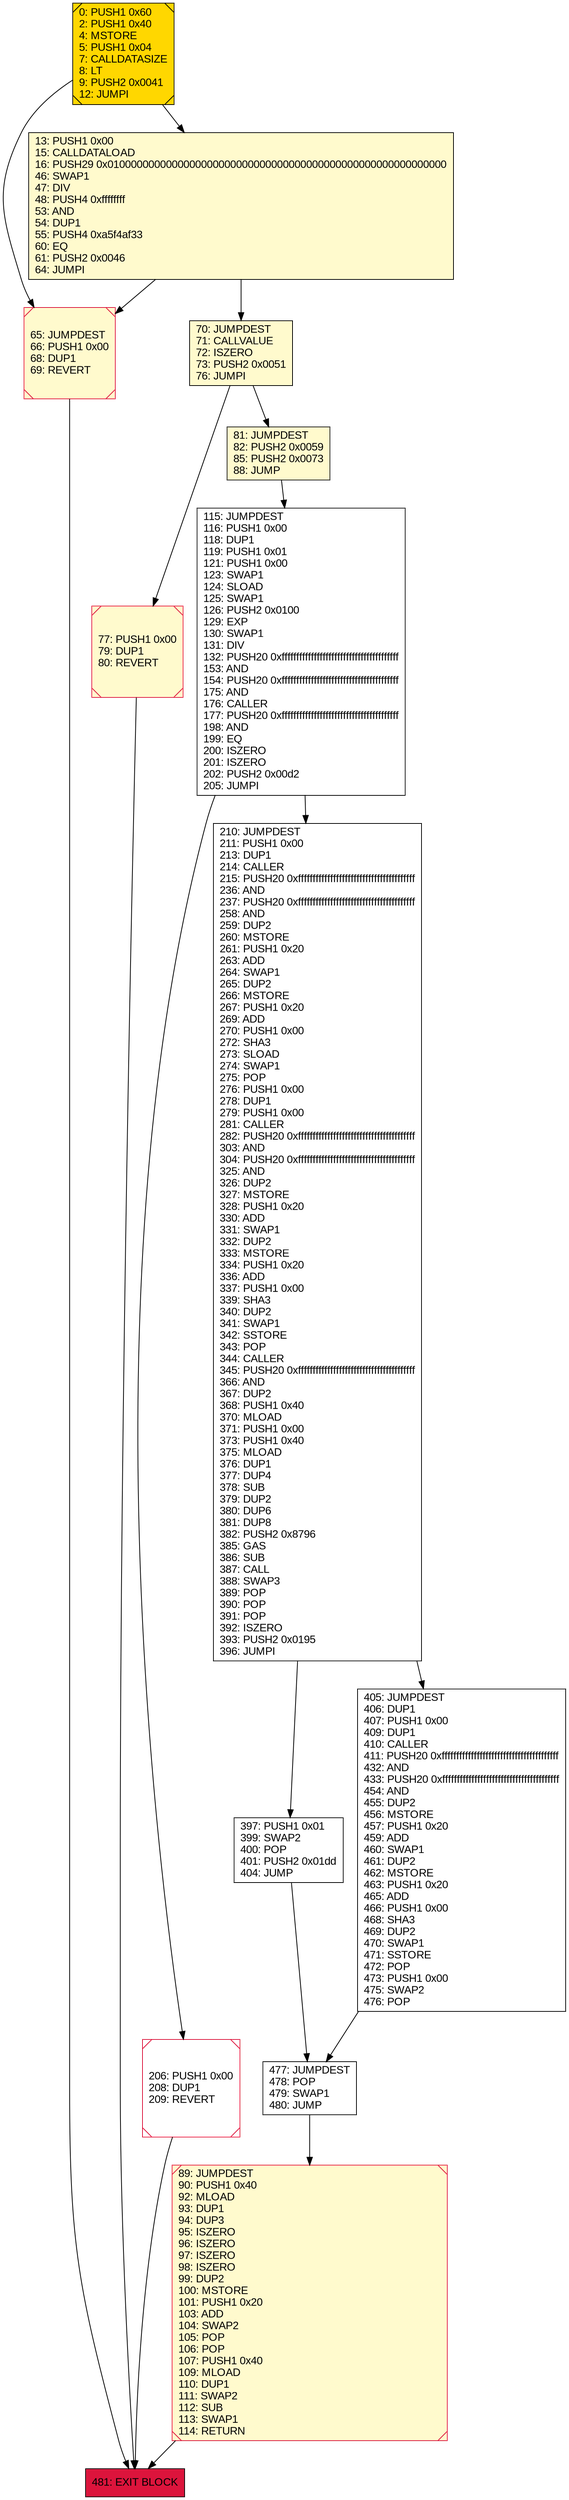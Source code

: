 digraph G {
bgcolor=transparent rankdir=UD;
node [shape=box style=filled color=black fillcolor=white fontname=arial fontcolor=black];
481 [label="481: EXIT BLOCK\l" fillcolor=crimson ];
65 [label="65: JUMPDEST\l66: PUSH1 0x00\l68: DUP1\l69: REVERT\l" fillcolor=lemonchiffon shape=Msquare color=crimson ];
89 [label="89: JUMPDEST\l90: PUSH1 0x40\l92: MLOAD\l93: DUP1\l94: DUP3\l95: ISZERO\l96: ISZERO\l97: ISZERO\l98: ISZERO\l99: DUP2\l100: MSTORE\l101: PUSH1 0x20\l103: ADD\l104: SWAP2\l105: POP\l106: POP\l107: PUSH1 0x40\l109: MLOAD\l110: DUP1\l111: SWAP2\l112: SUB\l113: SWAP1\l114: RETURN\l" fillcolor=lemonchiffon shape=Msquare color=crimson ];
13 [label="13: PUSH1 0x00\l15: CALLDATALOAD\l16: PUSH29 0x0100000000000000000000000000000000000000000000000000000000\l46: SWAP1\l47: DIV\l48: PUSH4 0xffffffff\l53: AND\l54: DUP1\l55: PUSH4 0xa5f4af33\l60: EQ\l61: PUSH2 0x0046\l64: JUMPI\l" fillcolor=lemonchiffon ];
77 [label="77: PUSH1 0x00\l79: DUP1\l80: REVERT\l" fillcolor=lemonchiffon shape=Msquare color=crimson ];
397 [label="397: PUSH1 0x01\l399: SWAP2\l400: POP\l401: PUSH2 0x01dd\l404: JUMP\l" ];
477 [label="477: JUMPDEST\l478: POP\l479: SWAP1\l480: JUMP\l" ];
206 [label="206: PUSH1 0x00\l208: DUP1\l209: REVERT\l" shape=Msquare color=crimson ];
405 [label="405: JUMPDEST\l406: DUP1\l407: PUSH1 0x00\l409: DUP1\l410: CALLER\l411: PUSH20 0xffffffffffffffffffffffffffffffffffffffff\l432: AND\l433: PUSH20 0xffffffffffffffffffffffffffffffffffffffff\l454: AND\l455: DUP2\l456: MSTORE\l457: PUSH1 0x20\l459: ADD\l460: SWAP1\l461: DUP2\l462: MSTORE\l463: PUSH1 0x20\l465: ADD\l466: PUSH1 0x00\l468: SHA3\l469: DUP2\l470: SWAP1\l471: SSTORE\l472: POP\l473: PUSH1 0x00\l475: SWAP2\l476: POP\l" ];
81 [label="81: JUMPDEST\l82: PUSH2 0x0059\l85: PUSH2 0x0073\l88: JUMP\l" fillcolor=lemonchiffon ];
0 [label="0: PUSH1 0x60\l2: PUSH1 0x40\l4: MSTORE\l5: PUSH1 0x04\l7: CALLDATASIZE\l8: LT\l9: PUSH2 0x0041\l12: JUMPI\l" fillcolor=lemonchiffon shape=Msquare fillcolor=gold ];
70 [label="70: JUMPDEST\l71: CALLVALUE\l72: ISZERO\l73: PUSH2 0x0051\l76: JUMPI\l" fillcolor=lemonchiffon ];
115 [label="115: JUMPDEST\l116: PUSH1 0x00\l118: DUP1\l119: PUSH1 0x01\l121: PUSH1 0x00\l123: SWAP1\l124: SLOAD\l125: SWAP1\l126: PUSH2 0x0100\l129: EXP\l130: SWAP1\l131: DIV\l132: PUSH20 0xffffffffffffffffffffffffffffffffffffffff\l153: AND\l154: PUSH20 0xffffffffffffffffffffffffffffffffffffffff\l175: AND\l176: CALLER\l177: PUSH20 0xffffffffffffffffffffffffffffffffffffffff\l198: AND\l199: EQ\l200: ISZERO\l201: ISZERO\l202: PUSH2 0x00d2\l205: JUMPI\l" ];
210 [label="210: JUMPDEST\l211: PUSH1 0x00\l213: DUP1\l214: CALLER\l215: PUSH20 0xffffffffffffffffffffffffffffffffffffffff\l236: AND\l237: PUSH20 0xffffffffffffffffffffffffffffffffffffffff\l258: AND\l259: DUP2\l260: MSTORE\l261: PUSH1 0x20\l263: ADD\l264: SWAP1\l265: DUP2\l266: MSTORE\l267: PUSH1 0x20\l269: ADD\l270: PUSH1 0x00\l272: SHA3\l273: SLOAD\l274: SWAP1\l275: POP\l276: PUSH1 0x00\l278: DUP1\l279: PUSH1 0x00\l281: CALLER\l282: PUSH20 0xffffffffffffffffffffffffffffffffffffffff\l303: AND\l304: PUSH20 0xffffffffffffffffffffffffffffffffffffffff\l325: AND\l326: DUP2\l327: MSTORE\l328: PUSH1 0x20\l330: ADD\l331: SWAP1\l332: DUP2\l333: MSTORE\l334: PUSH1 0x20\l336: ADD\l337: PUSH1 0x00\l339: SHA3\l340: DUP2\l341: SWAP1\l342: SSTORE\l343: POP\l344: CALLER\l345: PUSH20 0xffffffffffffffffffffffffffffffffffffffff\l366: AND\l367: DUP2\l368: PUSH1 0x40\l370: MLOAD\l371: PUSH1 0x00\l373: PUSH1 0x40\l375: MLOAD\l376: DUP1\l377: DUP4\l378: SUB\l379: DUP2\l380: DUP6\l381: DUP8\l382: PUSH2 0x8796\l385: GAS\l386: SUB\l387: CALL\l388: SWAP3\l389: POP\l390: POP\l391: POP\l392: ISZERO\l393: PUSH2 0x0195\l396: JUMPI\l" ];
397 -> 477;
405 -> 477;
70 -> 81;
81 -> 115;
89 -> 481;
65 -> 481;
477 -> 89;
13 -> 65;
115 -> 210;
77 -> 481;
206 -> 481;
0 -> 65;
210 -> 405;
210 -> 397;
115 -> 206;
70 -> 77;
0 -> 13;
13 -> 70;
}